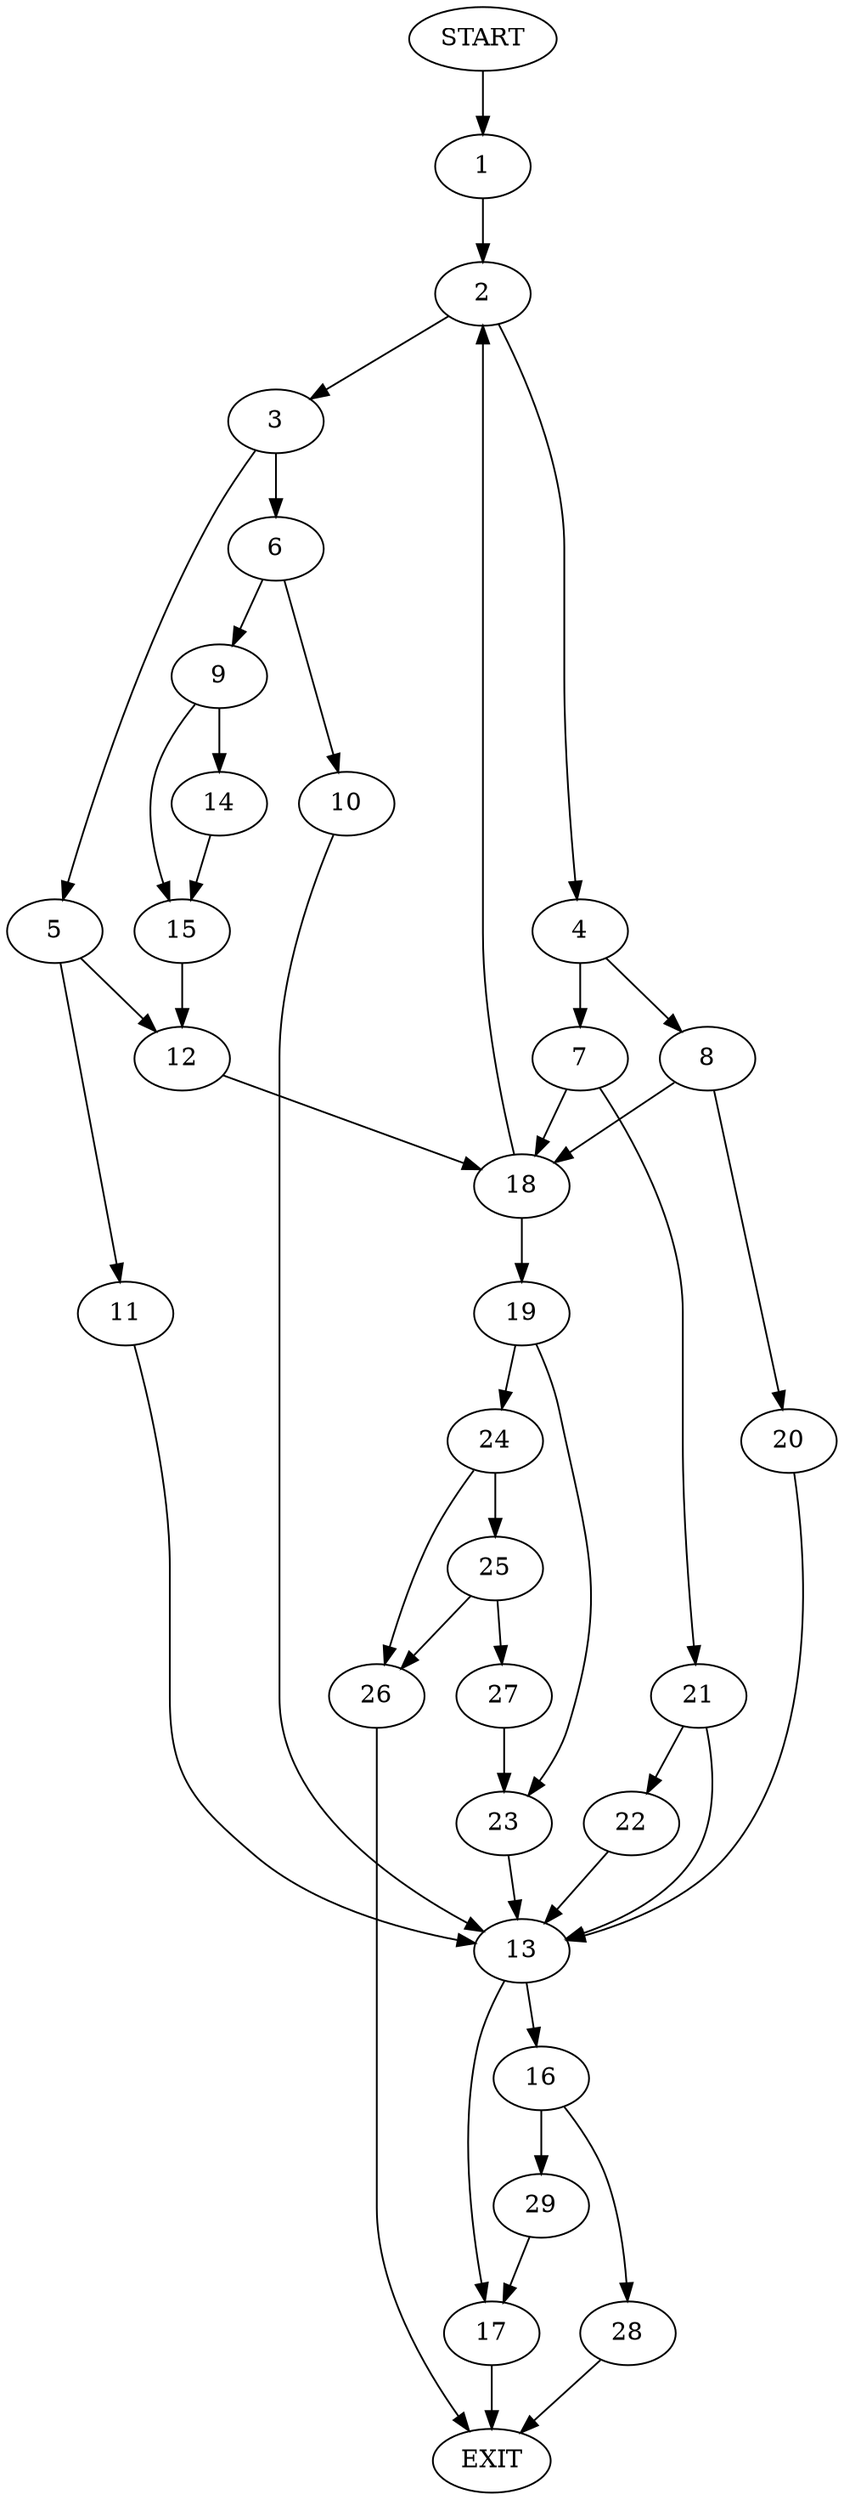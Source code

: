 digraph {
0 [label="START"]
30 [label="EXIT"]
0 -> 1
1 -> 2
2 -> 3
2 -> 4
3 -> 5
3 -> 6
4 -> 7
4 -> 8
6 -> 9
6 -> 10
5 -> 11
5 -> 12
10 -> 13
9 -> 14
9 -> 15
13 -> 16
13 -> 17
14 -> 15
15 -> 12
12 -> 18
11 -> 13
18 -> 19
18 -> 2
8 -> 20
8 -> 18
7 -> 21
7 -> 18
21 -> 22
21 -> 13
22 -> 13
20 -> 13
19 -> 23
19 -> 24
24 -> 25
24 -> 26
23 -> 13
25 -> 27
25 -> 26
26 -> 30
27 -> 23
16 -> 28
16 -> 29
17 -> 30
29 -> 17
28 -> 30
}
